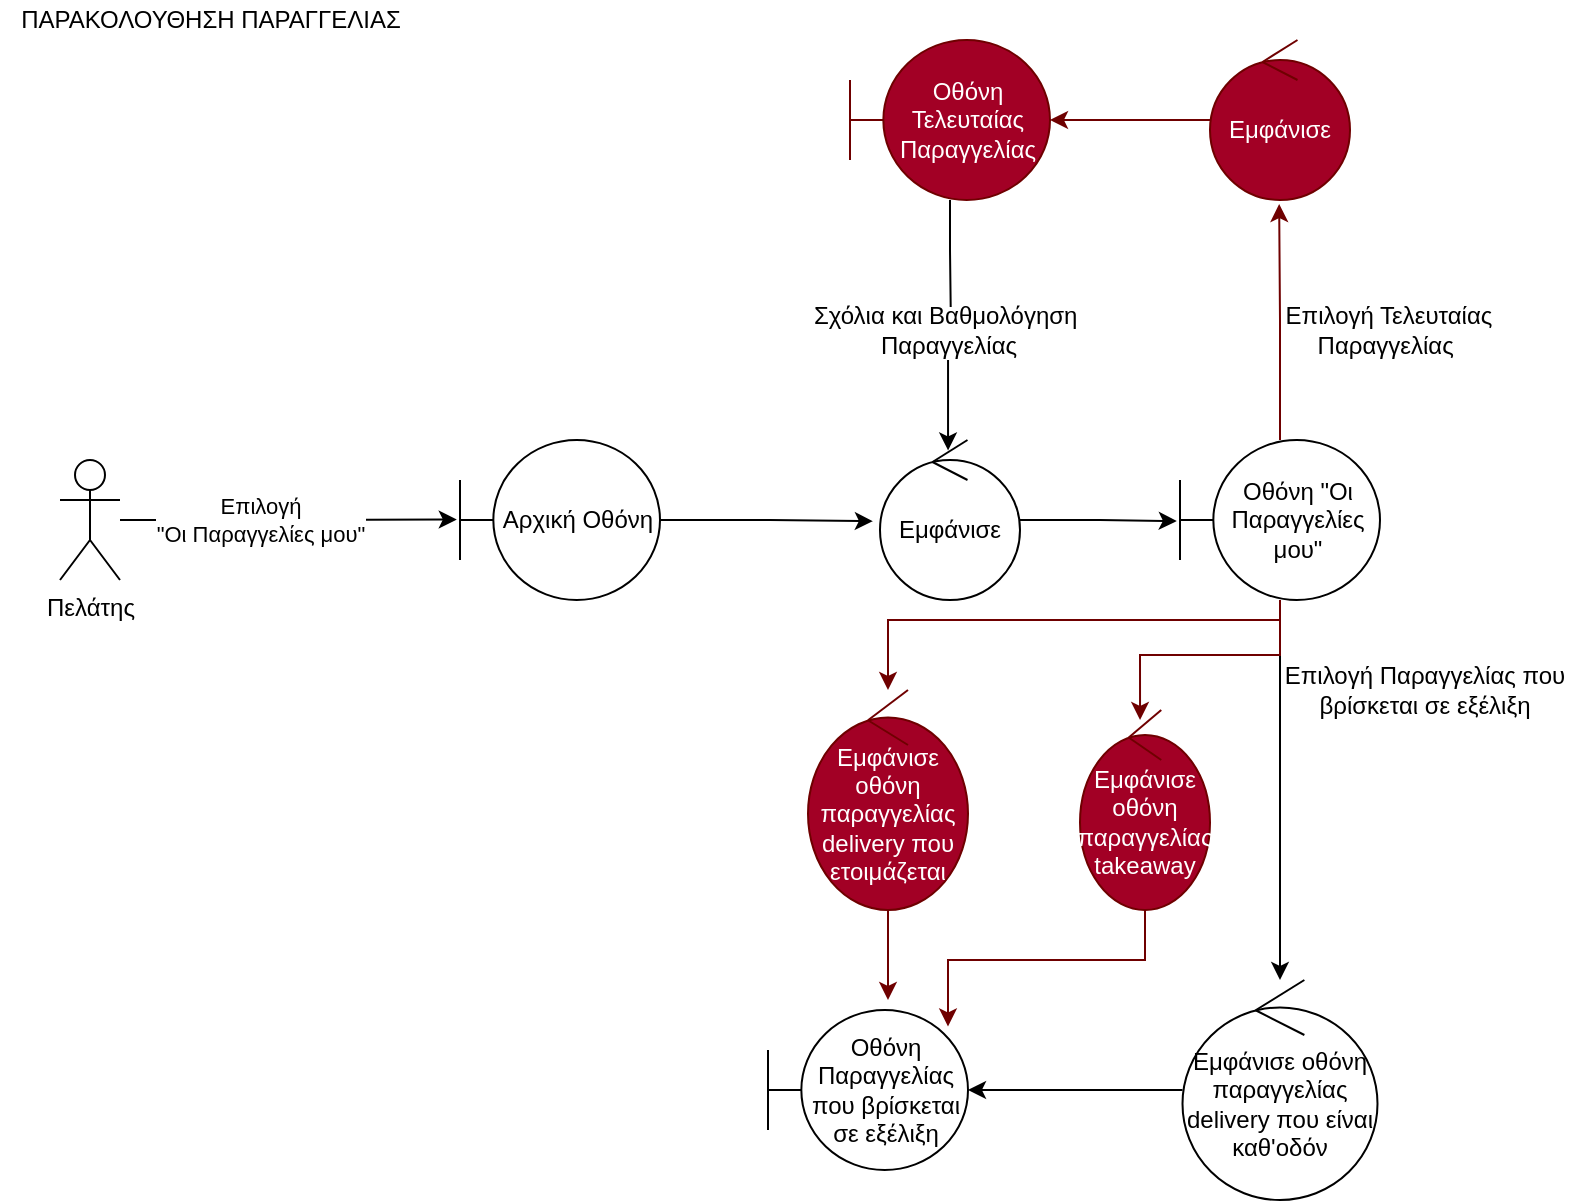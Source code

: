 <mxfile version="17.4.6" type="device"><diagram id="spNBmt7nGGu42IxAUGbJ" name="Page-1"><mxGraphModel dx="1038" dy="579" grid="1" gridSize="10" guides="1" tooltips="1" connect="1" arrows="1" fold="1" page="1" pageScale="1" pageWidth="827" pageHeight="1169" math="0" shadow="0"><root><mxCell id="0"/><mxCell id="1" parent="0"/><mxCell id="uOco908UkRIUvQfXBGwi-32" style="edgeStyle=orthogonalEdgeStyle;rounded=0;orthogonalLoop=1;jettySize=auto;html=1;entryX=-0.016;entryY=0.497;entryDx=0;entryDy=0;entryPerimeter=0;" edge="1" parent="1" source="uOco908UkRIUvQfXBGwi-34" target="uOco908UkRIUvQfXBGwi-36"><mxGeometry relative="1" as="geometry"/></mxCell><mxCell id="uOco908UkRIUvQfXBGwi-33" value="Επιλογή &lt;br&gt;&quot;Οι Παραγγελίες μου&quot;" style="edgeLabel;html=1;align=center;verticalAlign=middle;resizable=0;points=[];" vertex="1" connectable="0" parent="uOco908UkRIUvQfXBGwi-32"><mxGeometry x="-0.346" y="1" relative="1" as="geometry"><mxPoint x="15" y="1" as="offset"/></mxGeometry></mxCell><mxCell id="uOco908UkRIUvQfXBGwi-34" value="Πελάτης" style="shape=umlActor;verticalLabelPosition=bottom;verticalAlign=top;html=1;" vertex="1" parent="1"><mxGeometry x="80" y="270" width="30" height="60" as="geometry"/></mxCell><mxCell id="uOco908UkRIUvQfXBGwi-35" style="edgeStyle=orthogonalEdgeStyle;rounded=0;orthogonalLoop=1;jettySize=auto;html=1;entryX=-0.051;entryY=0.507;entryDx=0;entryDy=0;entryPerimeter=0;" edge="1" parent="1" source="uOco908UkRIUvQfXBGwi-36" target="uOco908UkRIUvQfXBGwi-38"><mxGeometry relative="1" as="geometry"/></mxCell><mxCell id="uOco908UkRIUvQfXBGwi-36" value="Αρχική Οθόνη" style="shape=umlBoundary;whiteSpace=wrap;html=1;" vertex="1" parent="1"><mxGeometry x="280" y="260" width="100" height="80" as="geometry"/></mxCell><mxCell id="uOco908UkRIUvQfXBGwi-37" style="edgeStyle=orthogonalEdgeStyle;rounded=0;orthogonalLoop=1;jettySize=auto;html=1;entryX=-0.016;entryY=0.507;entryDx=0;entryDy=0;entryPerimeter=0;" edge="1" parent="1" source="uOco908UkRIUvQfXBGwi-38" target="uOco908UkRIUvQfXBGwi-43"><mxGeometry relative="1" as="geometry"/></mxCell><mxCell id="uOco908UkRIUvQfXBGwi-38" value="Εμφάνισε" style="ellipse;shape=umlControl;whiteSpace=wrap;html=1;" vertex="1" parent="1"><mxGeometry x="490" y="260" width="70" height="80" as="geometry"/></mxCell><mxCell id="uOco908UkRIUvQfXBGwi-39" style="edgeStyle=orthogonalEdgeStyle;rounded=0;orthogonalLoop=1;jettySize=auto;html=1;" edge="1" parent="1" source="uOco908UkRIUvQfXBGwi-43" target="uOco908UkRIUvQfXBGwi-45"><mxGeometry relative="1" as="geometry"/></mxCell><mxCell id="uOco908UkRIUvQfXBGwi-40" style="edgeStyle=orthogonalEdgeStyle;rounded=0;orthogonalLoop=1;jettySize=auto;html=1;entryX=0.494;entryY=1.025;entryDx=0;entryDy=0;entryPerimeter=0;fillColor=#a20025;strokeColor=#6F0000;" edge="1" parent="1" source="uOco908UkRIUvQfXBGwi-43" target="uOco908UkRIUvQfXBGwi-49"><mxGeometry relative="1" as="geometry"/></mxCell><mxCell id="uOco908UkRIUvQfXBGwi-41" style="edgeStyle=orthogonalEdgeStyle;rounded=0;orthogonalLoop=1;jettySize=auto;html=1;entryX=0.462;entryY=0.05;entryDx=0;entryDy=0;entryPerimeter=0;fillColor=#a20025;strokeColor=#6F0000;" edge="1" parent="1" source="uOco908UkRIUvQfXBGwi-43" target="uOco908UkRIUvQfXBGwi-56"><mxGeometry relative="1" as="geometry"/></mxCell><mxCell id="uOco908UkRIUvQfXBGwi-42" style="edgeStyle=orthogonalEdgeStyle;rounded=0;orthogonalLoop=1;jettySize=auto;html=1;fillColor=#a20025;strokeColor=#6F0000;" edge="1" parent="1" source="uOco908UkRIUvQfXBGwi-43" target="uOco908UkRIUvQfXBGwi-58"><mxGeometry relative="1" as="geometry"><Array as="points"><mxPoint x="690" y="350"/><mxPoint x="494" y="350"/></Array></mxGeometry></mxCell><mxCell id="uOco908UkRIUvQfXBGwi-43" value="Οθόνη &quot;Οι Παραγγελίες μου&quot;" style="shape=umlBoundary;whiteSpace=wrap;html=1;" vertex="1" parent="1"><mxGeometry x="640" y="260" width="100" height="80" as="geometry"/></mxCell><mxCell id="uOco908UkRIUvQfXBGwi-44" style="edgeStyle=orthogonalEdgeStyle;rounded=0;orthogonalLoop=1;jettySize=auto;html=1;" edge="1" parent="1" source="uOco908UkRIUvQfXBGwi-45" target="uOco908UkRIUvQfXBGwi-47"><mxGeometry relative="1" as="geometry"/></mxCell><mxCell id="uOco908UkRIUvQfXBGwi-45" value="Εμφάνισε οθόνη παραγγελίας delivery που είναι καθ'οδόν" style="ellipse;shape=umlControl;whiteSpace=wrap;html=1;" vertex="1" parent="1"><mxGeometry x="641.25" y="530" width="97.5" height="110" as="geometry"/></mxCell><mxCell id="uOco908UkRIUvQfXBGwi-46" value="Επιλογή Παραγγελίας που &lt;br&gt;βρίσκεται σε εξέλιξη" style="text;html=1;align=center;verticalAlign=middle;resizable=0;points=[];autosize=1;strokeColor=none;fillColor=none;" vertex="1" parent="1"><mxGeometry x="682" y="370" width="160" height="30" as="geometry"/></mxCell><mxCell id="uOco908UkRIUvQfXBGwi-47" value="Οθόνη Παραγγελίας που βρίσκεται σε εξέλιξη" style="shape=umlBoundary;whiteSpace=wrap;html=1;" vertex="1" parent="1"><mxGeometry x="434" y="545" width="100" height="80" as="geometry"/></mxCell><mxCell id="uOco908UkRIUvQfXBGwi-48" style="edgeStyle=orthogonalEdgeStyle;rounded=0;orthogonalLoop=1;jettySize=auto;html=1;fillColor=#a20025;strokeColor=#6F0000;" edge="1" parent="1" source="uOco908UkRIUvQfXBGwi-49" target="uOco908UkRIUvQfXBGwi-52"><mxGeometry relative="1" as="geometry"/></mxCell><mxCell id="uOco908UkRIUvQfXBGwi-49" value="Εμφάνισε" style="ellipse;shape=umlControl;whiteSpace=wrap;html=1;fillColor=#a20025;fontColor=#ffffff;strokeColor=#6F0000;" vertex="1" parent="1"><mxGeometry x="655" y="60" width="70" height="80" as="geometry"/></mxCell><mxCell id="uOco908UkRIUvQfXBGwi-50" value="Επιλογή Τελευταίας &lt;br&gt;Παραγγελίας&amp;nbsp;" style="text;html=1;align=center;verticalAlign=middle;resizable=0;points=[];autosize=1;strokeColor=none;fillColor=none;" vertex="1" parent="1"><mxGeometry x="684" y="190" width="120" height="30" as="geometry"/></mxCell><mxCell id="uOco908UkRIUvQfXBGwi-51" style="edgeStyle=orthogonalEdgeStyle;rounded=0;orthogonalLoop=1;jettySize=auto;html=1;entryX=0.486;entryY=0.065;entryDx=0;entryDy=0;entryPerimeter=0;startArrow=none;" edge="1" parent="1" source="uOco908UkRIUvQfXBGwi-53" target="uOco908UkRIUvQfXBGwi-38"><mxGeometry relative="1" as="geometry"/></mxCell><mxCell id="uOco908UkRIUvQfXBGwi-52" value="Οθόνη Τελευταίας Παραγγελίας" style="shape=umlBoundary;whiteSpace=wrap;html=1;fillColor=#a20025;fontColor=#ffffff;strokeColor=#6F0000;" vertex="1" parent="1"><mxGeometry x="475" y="60" width="100" height="80" as="geometry"/></mxCell><mxCell id="uOco908UkRIUvQfXBGwi-53" value="Σχόλια και Βαθμολόγηση&amp;nbsp;&lt;br&gt;Παραγγελίας" style="text;html=1;align=center;verticalAlign=middle;resizable=0;points=[];autosize=1;strokeColor=none;fillColor=none;" vertex="1" parent="1"><mxGeometry x="449" y="190" width="150" height="30" as="geometry"/></mxCell><mxCell id="uOco908UkRIUvQfXBGwi-54" value="" style="edgeStyle=orthogonalEdgeStyle;rounded=0;orthogonalLoop=1;jettySize=auto;html=1;entryX=0.509;entryY=0.115;entryDx=0;entryDy=0;entryPerimeter=0;endArrow=none;" edge="1" parent="1" source="uOco908UkRIUvQfXBGwi-52" target="uOco908UkRIUvQfXBGwi-53"><mxGeometry relative="1" as="geometry"><mxPoint x="525" y="140" as="sourcePoint"/><mxPoint x="525.63" y="269.2" as="targetPoint"/></mxGeometry></mxCell><mxCell id="uOco908UkRIUvQfXBGwi-55" style="edgeStyle=orthogonalEdgeStyle;rounded=0;orthogonalLoop=1;jettySize=auto;html=1;entryX=0.9;entryY=0.103;entryDx=0;entryDy=0;entryPerimeter=0;fillColor=#a20025;strokeColor=#6F0000;" edge="1" parent="1" source="uOco908UkRIUvQfXBGwi-56" target="uOco908UkRIUvQfXBGwi-47"><mxGeometry relative="1" as="geometry"><Array as="points"><mxPoint x="623" y="520"/><mxPoint x="524" y="520"/></Array></mxGeometry></mxCell><mxCell id="uOco908UkRIUvQfXBGwi-56" value="Εμφάνισε οθόνη παραγγελίας takeaway" style="ellipse;shape=umlControl;whiteSpace=wrap;html=1;fillColor=#a20025;fontColor=#ffffff;strokeColor=#6F0000;" vertex="1" parent="1"><mxGeometry x="590" y="395" width="65" height="100" as="geometry"/></mxCell><mxCell id="uOco908UkRIUvQfXBGwi-57" style="edgeStyle=orthogonalEdgeStyle;rounded=0;orthogonalLoop=1;jettySize=auto;html=1;fillColor=#a20025;strokeColor=#6F0000;" edge="1" parent="1" source="uOco908UkRIUvQfXBGwi-58"><mxGeometry relative="1" as="geometry"><mxPoint x="494" y="540" as="targetPoint"/></mxGeometry></mxCell><mxCell id="uOco908UkRIUvQfXBGwi-58" value="Εμφάνισε οθόνη παραγγελίας delivery που ετοιμάζεται" style="ellipse;shape=umlControl;whiteSpace=wrap;html=1;fillColor=#a20025;fontColor=#ffffff;strokeColor=#6F0000;" vertex="1" parent="1"><mxGeometry x="454" y="385" width="80" height="110" as="geometry"/></mxCell><mxCell id="uOco908UkRIUvQfXBGwi-59" value="ΠΑΡΑΚΟΛΟΥΘΗΣΗ ΠΑΡΑΓΓΕΛΙΑΣ" style="text;html=1;align=center;verticalAlign=middle;resizable=0;points=[];autosize=1;strokeColor=none;fillColor=none;" vertex="1" parent="1"><mxGeometry x="50" y="40" width="210" height="20" as="geometry"/></mxCell></root></mxGraphModel></diagram></mxfile>